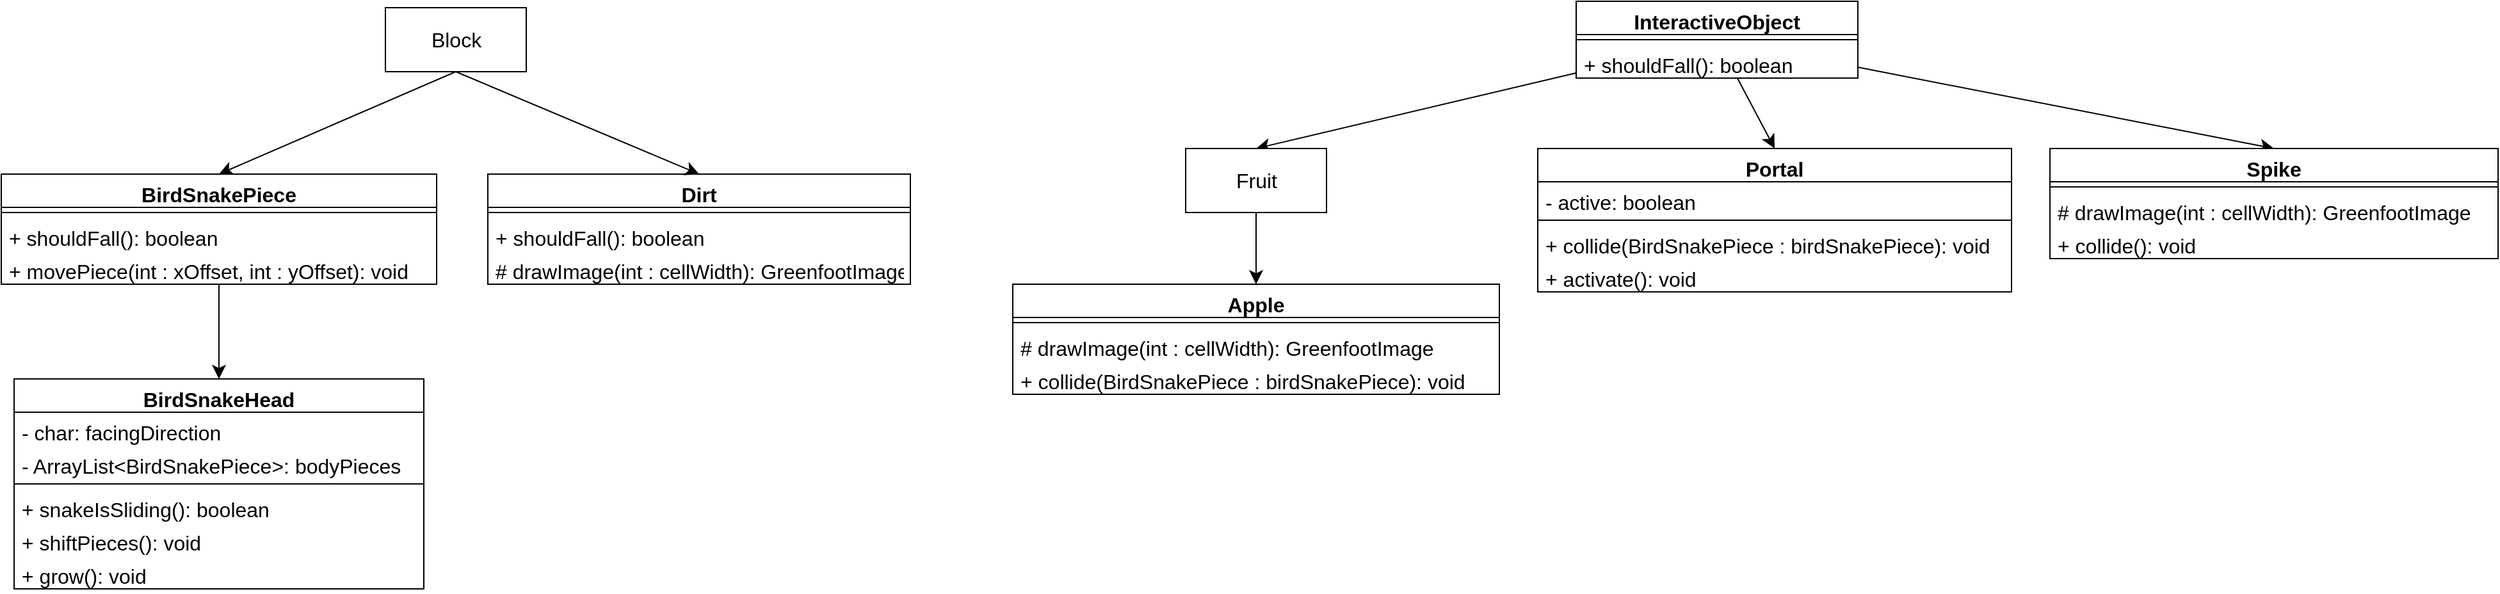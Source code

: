 <mxfile version="20.8.3" type="github">
  <diagram id="C5RBs43oDa-KdzZeNtuy" name="Page-1">
    <mxGraphModel dx="1514" dy="1055" grid="1" gridSize="10" guides="1" tooltips="1" connect="1" arrows="1" fold="1" page="1" pageScale="1" pageWidth="827" pageHeight="1169" math="0" shadow="0">
      <root>
        <mxCell id="WIyWlLk6GJQsqaUBKTNV-0" />
        <mxCell id="WIyWlLk6GJQsqaUBKTNV-1" parent="WIyWlLk6GJQsqaUBKTNV-0" />
        <mxCell id="j3haBr5X7ZTDmEsIKS6P-46" style="edgeStyle=none;curved=1;rounded=0;orthogonalLoop=1;jettySize=auto;html=1;entryX=0.5;entryY=0;entryDx=0;entryDy=0;fontSize=12;startSize=8;endSize=8;" edge="1" parent="WIyWlLk6GJQsqaUBKTNV-1" source="j3haBr5X7ZTDmEsIKS6P-2" target="j3haBr5X7ZTDmEsIKS6P-40">
          <mxGeometry relative="1" as="geometry" />
        </mxCell>
        <mxCell id="j3haBr5X7ZTDmEsIKS6P-58" style="edgeStyle=none;curved=1;rounded=0;orthogonalLoop=1;jettySize=auto;html=1;entryX=0.5;entryY=0;entryDx=0;entryDy=0;fontSize=12;startSize=8;endSize=8;" edge="1" parent="WIyWlLk6GJQsqaUBKTNV-1" source="j3haBr5X7ZTDmEsIKS6P-2" target="j3haBr5X7ZTDmEsIKS6P-48">
          <mxGeometry relative="1" as="geometry" />
        </mxCell>
        <mxCell id="j3haBr5X7ZTDmEsIKS6P-59" style="edgeStyle=none;curved=1;rounded=0;orthogonalLoop=1;jettySize=auto;html=1;entryX=0.5;entryY=0;entryDx=0;entryDy=0;fontSize=12;startSize=8;endSize=8;" edge="1" parent="WIyWlLk6GJQsqaUBKTNV-1" source="j3haBr5X7ZTDmEsIKS6P-2" target="j3haBr5X7ZTDmEsIKS6P-52">
          <mxGeometry relative="1" as="geometry" />
        </mxCell>
        <mxCell id="j3haBr5X7ZTDmEsIKS6P-2" value="InteractiveObject" style="swimlane;fontStyle=1;align=center;verticalAlign=top;childLayout=stackLayout;horizontal=1;startSize=26;horizontalStack=0;resizeParent=1;resizeParentMax=0;resizeLast=0;collapsible=1;marginBottom=0;fontSize=16;" vertex="1" parent="WIyWlLk6GJQsqaUBKTNV-1">
          <mxGeometry x="1330" y="45" width="220" height="60" as="geometry" />
        </mxCell>
        <mxCell id="j3haBr5X7ZTDmEsIKS6P-4" value="" style="line;strokeWidth=1;fillColor=none;align=left;verticalAlign=middle;spacingTop=-1;spacingLeft=3;spacingRight=3;rotatable=0;labelPosition=right;points=[];portConstraint=eastwest;strokeColor=inherit;fontSize=16;" vertex="1" parent="j3haBr5X7ZTDmEsIKS6P-2">
          <mxGeometry y="26" width="220" height="8" as="geometry" />
        </mxCell>
        <mxCell id="j3haBr5X7ZTDmEsIKS6P-5" value="+ shouldFall(): boolean" style="text;strokeColor=none;fillColor=none;align=left;verticalAlign=top;spacingLeft=4;spacingRight=4;overflow=hidden;rotatable=0;points=[[0,0.5],[1,0.5]];portConstraint=eastwest;fontSize=16;" vertex="1" parent="j3haBr5X7ZTDmEsIKS6P-2">
          <mxGeometry y="34" width="220" height="26" as="geometry" />
        </mxCell>
        <mxCell id="j3haBr5X7ZTDmEsIKS6P-21" style="edgeStyle=none;curved=1;rounded=0;orthogonalLoop=1;jettySize=auto;html=1;entryX=0.5;entryY=0;entryDx=0;entryDy=0;fontSize=12;startSize=8;endSize=8;exitX=0.5;exitY=1;exitDx=0;exitDy=0;" edge="1" parent="WIyWlLk6GJQsqaUBKTNV-1" source="j3haBr5X7ZTDmEsIKS6P-34" target="j3haBr5X7ZTDmEsIKS6P-11">
          <mxGeometry relative="1" as="geometry">
            <mxPoint x="449.375" y="98" as="sourcePoint" />
          </mxGeometry>
        </mxCell>
        <mxCell id="j3haBr5X7ZTDmEsIKS6P-22" style="edgeStyle=none;curved=1;rounded=0;orthogonalLoop=1;jettySize=auto;html=1;entryX=0.5;entryY=0;entryDx=0;entryDy=0;fontSize=12;startSize=8;endSize=8;" edge="1" parent="WIyWlLk6GJQsqaUBKTNV-1" source="j3haBr5X7ZTDmEsIKS6P-11" target="j3haBr5X7ZTDmEsIKS6P-23">
          <mxGeometry relative="1" as="geometry">
            <mxPoint x="270" y="330" as="targetPoint" />
          </mxGeometry>
        </mxCell>
        <mxCell id="j3haBr5X7ZTDmEsIKS6P-11" value="BirdSnakePiece" style="swimlane;fontStyle=1;align=center;verticalAlign=top;childLayout=stackLayout;horizontal=1;startSize=26;horizontalStack=0;resizeParent=1;resizeParentMax=0;resizeLast=0;collapsible=1;marginBottom=0;fontSize=16;" vertex="1" parent="WIyWlLk6GJQsqaUBKTNV-1">
          <mxGeometry x="100" y="180" width="340" height="86" as="geometry" />
        </mxCell>
        <mxCell id="j3haBr5X7ZTDmEsIKS6P-13" value="" style="line;strokeWidth=1;fillColor=none;align=left;verticalAlign=middle;spacingTop=-1;spacingLeft=3;spacingRight=3;rotatable=0;labelPosition=right;points=[];portConstraint=eastwest;strokeColor=inherit;fontSize=16;" vertex="1" parent="j3haBr5X7ZTDmEsIKS6P-11">
          <mxGeometry y="26" width="340" height="8" as="geometry" />
        </mxCell>
        <mxCell id="j3haBr5X7ZTDmEsIKS6P-14" value="+ shouldFall(): boolean&#xa;" style="text;strokeColor=none;fillColor=none;align=left;verticalAlign=top;spacingLeft=4;spacingRight=4;overflow=hidden;rotatable=0;points=[[0,0.5],[1,0.5]];portConstraint=eastwest;fontSize=16;" vertex="1" parent="j3haBr5X7ZTDmEsIKS6P-11">
          <mxGeometry y="34" width="340" height="26" as="geometry" />
        </mxCell>
        <mxCell id="j3haBr5X7ZTDmEsIKS6P-15" value="+ movePiece(int : xOffset, int : yOffset): void&#xa;" style="text;strokeColor=none;fillColor=none;align=left;verticalAlign=top;spacingLeft=4;spacingRight=4;overflow=hidden;rotatable=0;points=[[0,0.5],[1,0.5]];portConstraint=eastwest;fontSize=16;" vertex="1" parent="j3haBr5X7ZTDmEsIKS6P-11">
          <mxGeometry y="60" width="340" height="26" as="geometry" />
        </mxCell>
        <mxCell id="j3haBr5X7ZTDmEsIKS6P-23" value="BirdSnakeHead" style="swimlane;fontStyle=1;align=center;verticalAlign=top;childLayout=stackLayout;horizontal=1;startSize=26;horizontalStack=0;resizeParent=1;resizeParentMax=0;resizeLast=0;collapsible=1;marginBottom=0;fontSize=16;" vertex="1" parent="WIyWlLk6GJQsqaUBKTNV-1">
          <mxGeometry x="110" y="340" width="320" height="164" as="geometry" />
        </mxCell>
        <mxCell id="j3haBr5X7ZTDmEsIKS6P-24" value="- char: facingDirection" style="text;strokeColor=none;fillColor=none;align=left;verticalAlign=top;spacingLeft=4;spacingRight=4;overflow=hidden;rotatable=0;points=[[0,0.5],[1,0.5]];portConstraint=eastwest;fontSize=16;" vertex="1" parent="j3haBr5X7ZTDmEsIKS6P-23">
          <mxGeometry y="26" width="320" height="26" as="geometry" />
        </mxCell>
        <mxCell id="j3haBr5X7ZTDmEsIKS6P-27" value="- ArrayList&lt;BirdSnakePiece&gt;: bodyPieces" style="text;strokeColor=none;fillColor=none;align=left;verticalAlign=top;spacingLeft=4;spacingRight=4;overflow=hidden;rotatable=0;points=[[0,0.5],[1,0.5]];portConstraint=eastwest;fontSize=16;" vertex="1" parent="j3haBr5X7ZTDmEsIKS6P-23">
          <mxGeometry y="52" width="320" height="26" as="geometry" />
        </mxCell>
        <mxCell id="j3haBr5X7ZTDmEsIKS6P-25" value="" style="line;strokeWidth=1;fillColor=none;align=left;verticalAlign=middle;spacingTop=-1;spacingLeft=3;spacingRight=3;rotatable=0;labelPosition=right;points=[];portConstraint=eastwest;strokeColor=inherit;fontSize=16;" vertex="1" parent="j3haBr5X7ZTDmEsIKS6P-23">
          <mxGeometry y="78" width="320" height="8" as="geometry" />
        </mxCell>
        <mxCell id="j3haBr5X7ZTDmEsIKS6P-26" value="+ snakeIsSliding(): boolean" style="text;strokeColor=none;fillColor=none;align=left;verticalAlign=top;spacingLeft=4;spacingRight=4;overflow=hidden;rotatable=0;points=[[0,0.5],[1,0.5]];portConstraint=eastwest;fontSize=16;" vertex="1" parent="j3haBr5X7ZTDmEsIKS6P-23">
          <mxGeometry y="86" width="320" height="26" as="geometry" />
        </mxCell>
        <mxCell id="j3haBr5X7ZTDmEsIKS6P-28" value="+ shiftPieces(): void" style="text;strokeColor=none;fillColor=none;align=left;verticalAlign=top;spacingLeft=4;spacingRight=4;overflow=hidden;rotatable=0;points=[[0,0.5],[1,0.5]];portConstraint=eastwest;fontSize=16;" vertex="1" parent="j3haBr5X7ZTDmEsIKS6P-23">
          <mxGeometry y="112" width="320" height="26" as="geometry" />
        </mxCell>
        <mxCell id="j3haBr5X7ZTDmEsIKS6P-29" value="+ grow(): void" style="text;strokeColor=none;fillColor=none;align=left;verticalAlign=top;spacingLeft=4;spacingRight=4;overflow=hidden;rotatable=0;points=[[0,0.5],[1,0.5]];portConstraint=eastwest;fontSize=16;" vertex="1" parent="j3haBr5X7ZTDmEsIKS6P-23">
          <mxGeometry y="138" width="320" height="26" as="geometry" />
        </mxCell>
        <mxCell id="j3haBr5X7ZTDmEsIKS6P-30" value="Dirt" style="swimlane;fontStyle=1;align=center;verticalAlign=top;childLayout=stackLayout;horizontal=1;startSize=26;horizontalStack=0;resizeParent=1;resizeParentMax=0;resizeLast=0;collapsible=1;marginBottom=0;fontSize=16;" vertex="1" parent="WIyWlLk6GJQsqaUBKTNV-1">
          <mxGeometry x="480" y="180" width="330" height="86" as="geometry" />
        </mxCell>
        <mxCell id="j3haBr5X7ZTDmEsIKS6P-32" value="" style="line;strokeWidth=1;fillColor=none;align=left;verticalAlign=middle;spacingTop=-1;spacingLeft=3;spacingRight=3;rotatable=0;labelPosition=right;points=[];portConstraint=eastwest;strokeColor=inherit;fontSize=16;" vertex="1" parent="j3haBr5X7ZTDmEsIKS6P-30">
          <mxGeometry y="26" width="330" height="8" as="geometry" />
        </mxCell>
        <mxCell id="j3haBr5X7ZTDmEsIKS6P-33" value="+ shouldFall(): boolean" style="text;strokeColor=none;fillColor=none;align=left;verticalAlign=top;spacingLeft=4;spacingRight=4;overflow=hidden;rotatable=0;points=[[0,0.5],[1,0.5]];portConstraint=eastwest;fontSize=16;" vertex="1" parent="j3haBr5X7ZTDmEsIKS6P-30">
          <mxGeometry y="34" width="330" height="26" as="geometry" />
        </mxCell>
        <mxCell id="j3haBr5X7ZTDmEsIKS6P-39" value="# drawImage(int : cellWidth): GreenfootImage" style="text;strokeColor=none;fillColor=none;align=left;verticalAlign=top;spacingLeft=4;spacingRight=4;overflow=hidden;rotatable=0;points=[[0,0.5],[1,0.5]];portConstraint=eastwest;fontSize=16;" vertex="1" parent="j3haBr5X7ZTDmEsIKS6P-30">
          <mxGeometry y="60" width="330" height="26" as="geometry" />
        </mxCell>
        <mxCell id="j3haBr5X7ZTDmEsIKS6P-35" style="edgeStyle=none;curved=1;rounded=0;orthogonalLoop=1;jettySize=auto;html=1;entryX=0.5;entryY=0;entryDx=0;entryDy=0;fontSize=12;startSize=8;endSize=8;exitX=0.5;exitY=1;exitDx=0;exitDy=0;" edge="1" parent="WIyWlLk6GJQsqaUBKTNV-1" source="j3haBr5X7ZTDmEsIKS6P-34" target="j3haBr5X7ZTDmEsIKS6P-30">
          <mxGeometry relative="1" as="geometry" />
        </mxCell>
        <mxCell id="j3haBr5X7ZTDmEsIKS6P-34" value="Block" style="html=1;fontSize=16;" vertex="1" parent="WIyWlLk6GJQsqaUBKTNV-1">
          <mxGeometry x="400" y="50" width="110" height="50" as="geometry" />
        </mxCell>
        <mxCell id="j3haBr5X7ZTDmEsIKS6P-47" style="edgeStyle=none;curved=1;rounded=0;orthogonalLoop=1;jettySize=auto;html=1;entryX=0.5;entryY=0;entryDx=0;entryDy=0;fontSize=12;startSize=8;endSize=8;" edge="1" parent="WIyWlLk6GJQsqaUBKTNV-1" source="j3haBr5X7ZTDmEsIKS6P-40" target="j3haBr5X7ZTDmEsIKS6P-41">
          <mxGeometry relative="1" as="geometry" />
        </mxCell>
        <mxCell id="j3haBr5X7ZTDmEsIKS6P-40" value="Fruit" style="html=1;fontSize=16;" vertex="1" parent="WIyWlLk6GJQsqaUBKTNV-1">
          <mxGeometry x="1025" y="160" width="110" height="50" as="geometry" />
        </mxCell>
        <mxCell id="j3haBr5X7ZTDmEsIKS6P-41" value="Apple" style="swimlane;fontStyle=1;align=center;verticalAlign=top;childLayout=stackLayout;horizontal=1;startSize=26;horizontalStack=0;resizeParent=1;resizeParentMax=0;resizeLast=0;collapsible=1;marginBottom=0;fontSize=16;" vertex="1" parent="WIyWlLk6GJQsqaUBKTNV-1">
          <mxGeometry x="890" y="266" width="380" height="86" as="geometry" />
        </mxCell>
        <mxCell id="j3haBr5X7ZTDmEsIKS6P-43" value="" style="line;strokeWidth=1;fillColor=none;align=left;verticalAlign=middle;spacingTop=-1;spacingLeft=3;spacingRight=3;rotatable=0;labelPosition=right;points=[];portConstraint=eastwest;strokeColor=inherit;fontSize=16;" vertex="1" parent="j3haBr5X7ZTDmEsIKS6P-41">
          <mxGeometry y="26" width="380" height="8" as="geometry" />
        </mxCell>
        <mxCell id="j3haBr5X7ZTDmEsIKS6P-44" value="# drawImage(int : cellWidth): GreenfootImage" style="text;strokeColor=none;fillColor=none;align=left;verticalAlign=top;spacingLeft=4;spacingRight=4;overflow=hidden;rotatable=0;points=[[0,0.5],[1,0.5]];portConstraint=eastwest;fontSize=16;" vertex="1" parent="j3haBr5X7ZTDmEsIKS6P-41">
          <mxGeometry y="34" width="380" height="26" as="geometry" />
        </mxCell>
        <mxCell id="j3haBr5X7ZTDmEsIKS6P-45" value="+ collide(BirdSnakePiece : birdSnakePiece): void" style="text;strokeColor=none;fillColor=none;align=left;verticalAlign=top;spacingLeft=4;spacingRight=4;overflow=hidden;rotatable=0;points=[[0,0.5],[1,0.5]];portConstraint=eastwest;fontSize=16;" vertex="1" parent="j3haBr5X7ZTDmEsIKS6P-41">
          <mxGeometry y="60" width="380" height="26" as="geometry" />
        </mxCell>
        <mxCell id="j3haBr5X7ZTDmEsIKS6P-48" value="Portal" style="swimlane;fontStyle=1;align=center;verticalAlign=top;childLayout=stackLayout;horizontal=1;startSize=26;horizontalStack=0;resizeParent=1;resizeParentMax=0;resizeLast=0;collapsible=1;marginBottom=0;fontSize=16;" vertex="1" parent="WIyWlLk6GJQsqaUBKTNV-1">
          <mxGeometry x="1300" y="160" width="370" height="112" as="geometry" />
        </mxCell>
        <mxCell id="j3haBr5X7ZTDmEsIKS6P-49" value="- active: boolean" style="text;strokeColor=none;fillColor=none;align=left;verticalAlign=top;spacingLeft=4;spacingRight=4;overflow=hidden;rotatable=0;points=[[0,0.5],[1,0.5]];portConstraint=eastwest;fontSize=16;" vertex="1" parent="j3haBr5X7ZTDmEsIKS6P-48">
          <mxGeometry y="26" width="370" height="26" as="geometry" />
        </mxCell>
        <mxCell id="j3haBr5X7ZTDmEsIKS6P-50" value="" style="line;strokeWidth=1;fillColor=none;align=left;verticalAlign=middle;spacingTop=-1;spacingLeft=3;spacingRight=3;rotatable=0;labelPosition=right;points=[];portConstraint=eastwest;strokeColor=inherit;fontSize=16;" vertex="1" parent="j3haBr5X7ZTDmEsIKS6P-48">
          <mxGeometry y="52" width="370" height="8" as="geometry" />
        </mxCell>
        <mxCell id="j3haBr5X7ZTDmEsIKS6P-51" value="+ collide(BirdSnakePiece : birdSnakePiece): void" style="text;strokeColor=none;fillColor=none;align=left;verticalAlign=top;spacingLeft=4;spacingRight=4;overflow=hidden;rotatable=0;points=[[0,0.5],[1,0.5]];portConstraint=eastwest;fontSize=16;" vertex="1" parent="j3haBr5X7ZTDmEsIKS6P-48">
          <mxGeometry y="60" width="370" height="26" as="geometry" />
        </mxCell>
        <mxCell id="j3haBr5X7ZTDmEsIKS6P-56" value="+ activate(): void" style="text;strokeColor=none;fillColor=none;align=left;verticalAlign=top;spacingLeft=4;spacingRight=4;overflow=hidden;rotatable=0;points=[[0,0.5],[1,0.5]];portConstraint=eastwest;fontSize=16;" vertex="1" parent="j3haBr5X7ZTDmEsIKS6P-48">
          <mxGeometry y="86" width="370" height="26" as="geometry" />
        </mxCell>
        <mxCell id="j3haBr5X7ZTDmEsIKS6P-52" value="Spike" style="swimlane;fontStyle=1;align=center;verticalAlign=top;childLayout=stackLayout;horizontal=1;startSize=26;horizontalStack=0;resizeParent=1;resizeParentMax=0;resizeLast=0;collapsible=1;marginBottom=0;fontSize=16;" vertex="1" parent="WIyWlLk6GJQsqaUBKTNV-1">
          <mxGeometry x="1700" y="160" width="350" height="86" as="geometry" />
        </mxCell>
        <mxCell id="j3haBr5X7ZTDmEsIKS6P-54" value="" style="line;strokeWidth=1;fillColor=none;align=left;verticalAlign=middle;spacingTop=-1;spacingLeft=3;spacingRight=3;rotatable=0;labelPosition=right;points=[];portConstraint=eastwest;strokeColor=inherit;fontSize=16;" vertex="1" parent="j3haBr5X7ZTDmEsIKS6P-52">
          <mxGeometry y="26" width="350" height="8" as="geometry" />
        </mxCell>
        <mxCell id="j3haBr5X7ZTDmEsIKS6P-55" value="# drawImage(int : cellWidth): GreenfootImage" style="text;strokeColor=none;fillColor=none;align=left;verticalAlign=top;spacingLeft=4;spacingRight=4;overflow=hidden;rotatable=0;points=[[0,0.5],[1,0.5]];portConstraint=eastwest;fontSize=16;" vertex="1" parent="j3haBr5X7ZTDmEsIKS6P-52">
          <mxGeometry y="34" width="350" height="26" as="geometry" />
        </mxCell>
        <mxCell id="j3haBr5X7ZTDmEsIKS6P-57" value="+ collide(): void" style="text;strokeColor=none;fillColor=none;align=left;verticalAlign=top;spacingLeft=4;spacingRight=4;overflow=hidden;rotatable=0;points=[[0,0.5],[1,0.5]];portConstraint=eastwest;fontSize=16;" vertex="1" parent="j3haBr5X7ZTDmEsIKS6P-52">
          <mxGeometry y="60" width="350" height="26" as="geometry" />
        </mxCell>
      </root>
    </mxGraphModel>
  </diagram>
</mxfile>
